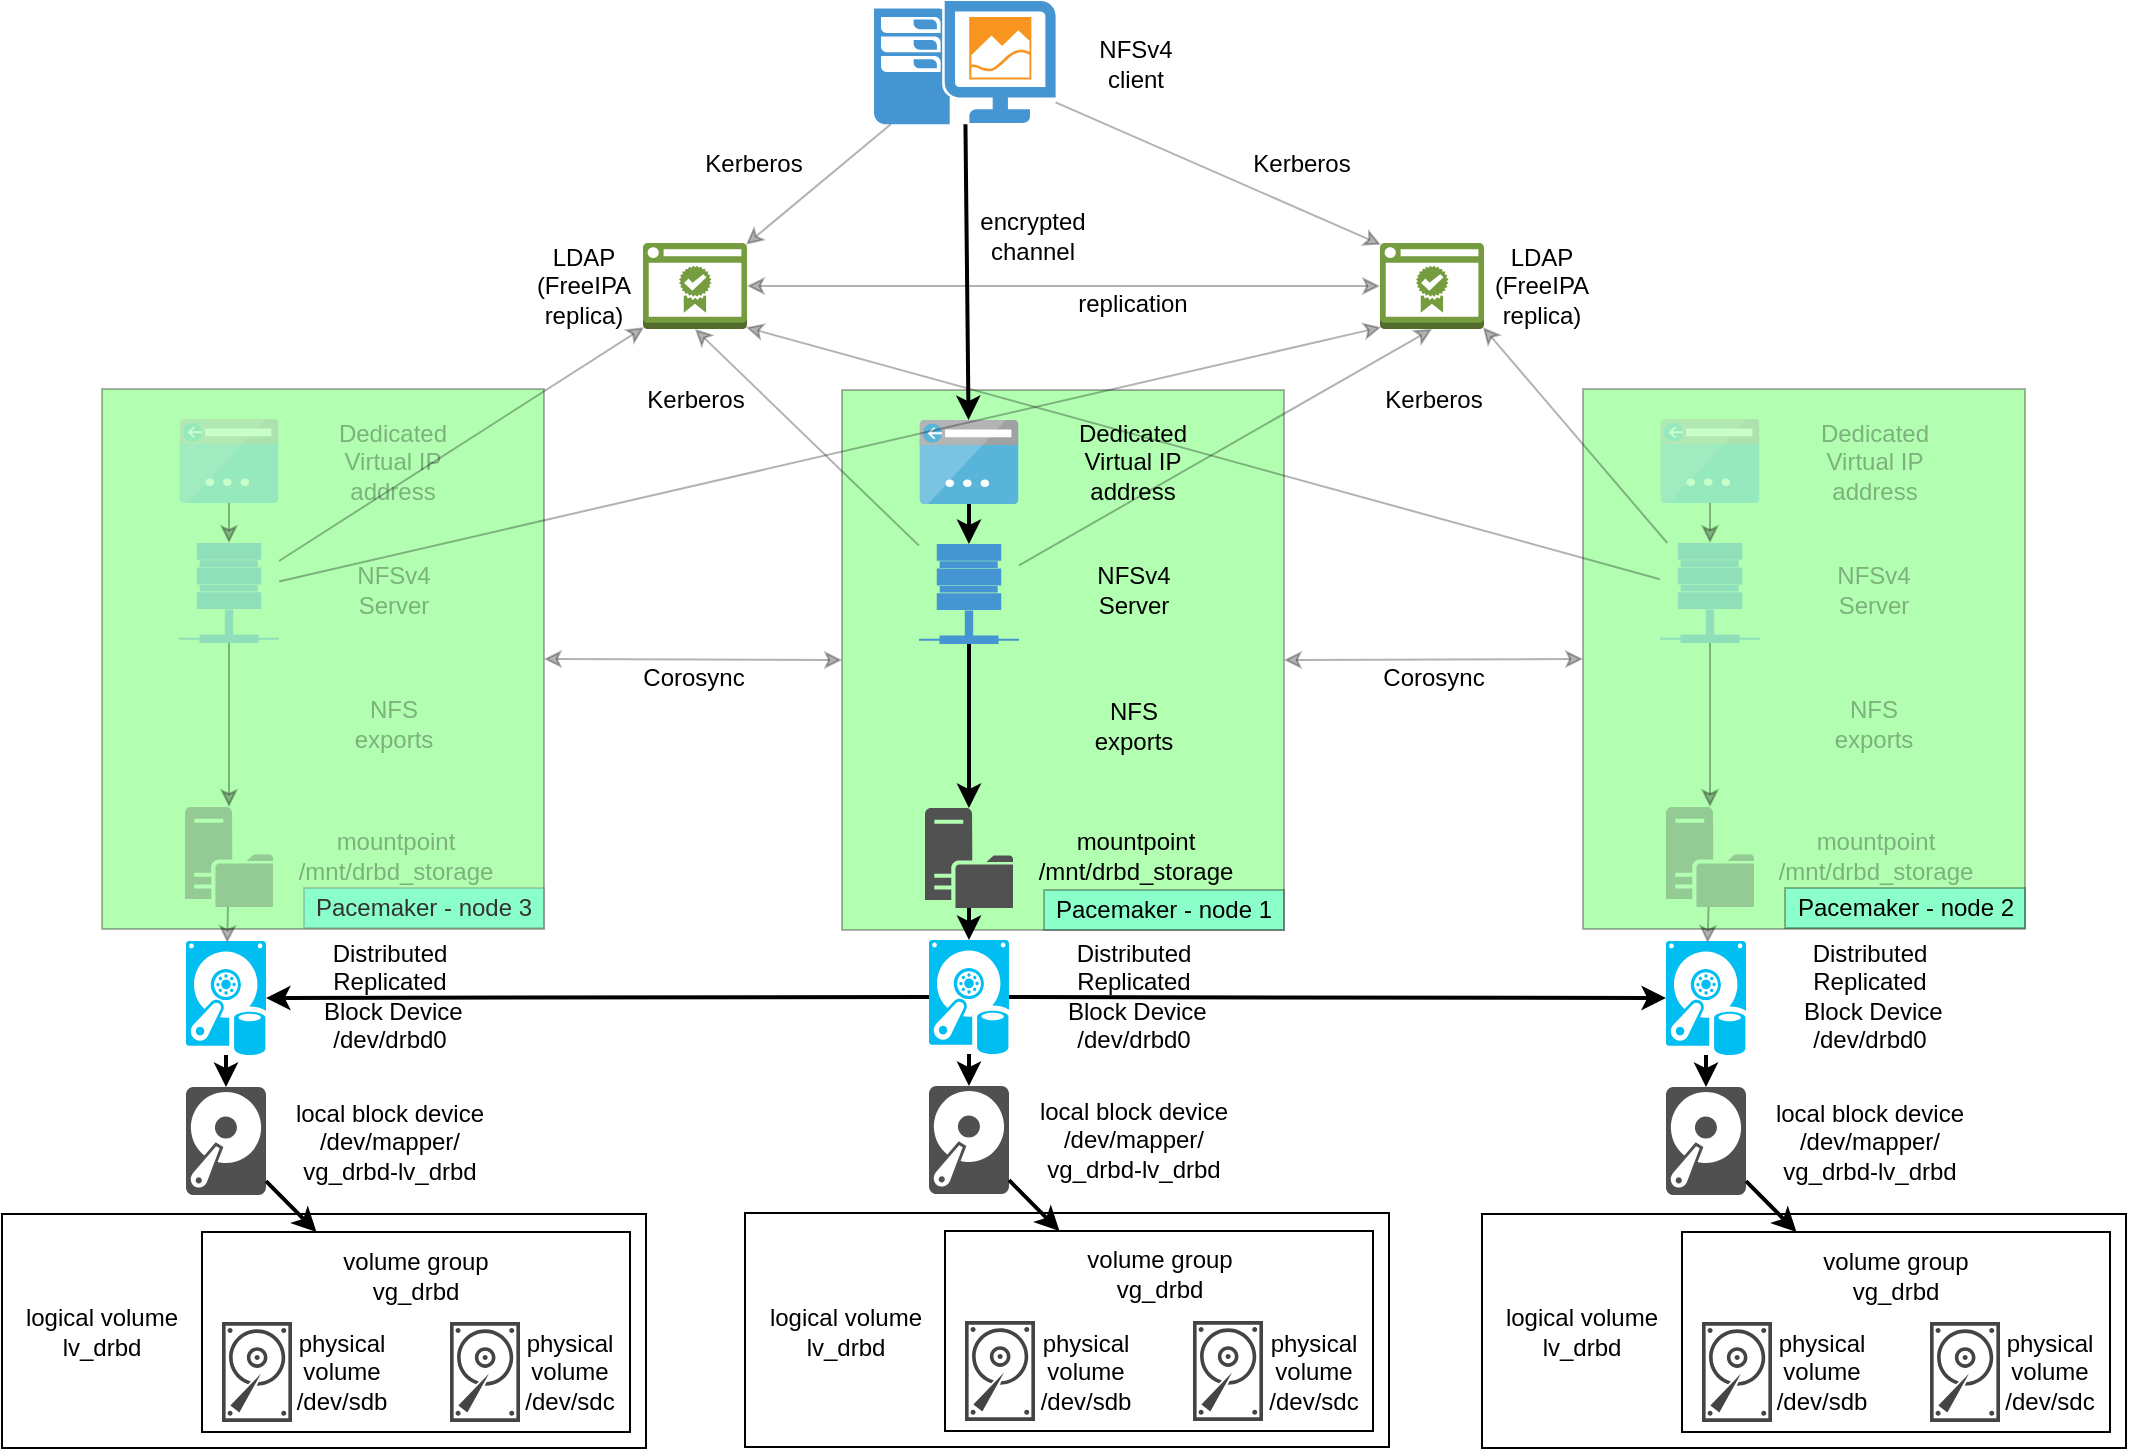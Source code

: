 <mxfile version="12.2.2" type="device" pages="1"><diagram id="R_RVR5X4IyT5QVw6Bjo3" name="Page-1"><mxGraphModel dx="109" dy="960" grid="1" gridSize="10" guides="1" tooltips="1" connect="1" arrows="1" fold="1" page="1" pageScale="1" pageWidth="1169" pageHeight="827" math="0" shadow="0"><root><mxCell id="0"/><mxCell id="1" parent="0"/><mxCell id="hChE54lk05MWyVqiAA_f-198" value="" style="rounded=0;whiteSpace=wrap;html=1;shadow=0;labelBackgroundColor=none;fillColor=#00FF00;opacity=30;textOpacity=30;" parent="1" vertex="1"><mxGeometry x="2010.5" y="269.5" width="221" height="270" as="geometry"/></mxCell><mxCell id="hChE54lk05MWyVqiAA_f-197" value="" style="rounded=0;whiteSpace=wrap;html=1;shadow=0;labelBackgroundColor=none;fillColor=#00FF00;opacity=30;" parent="1" vertex="1"><mxGeometry x="1640" y="270" width="221" height="270" as="geometry"/></mxCell><mxCell id="hChE54lk05MWyVqiAA_f-139" value="" style="rounded=0;whiteSpace=wrap;html=1;" parent="1" vertex="1"><mxGeometry x="1591.5" y="681.5" width="322" height="117" as="geometry"/></mxCell><mxCell id="hChE54lk05MWyVqiAA_f-140" value="" style="rounded=0;whiteSpace=wrap;html=1;" parent="1" vertex="1"><mxGeometry x="1691.5" y="690.5" width="214" height="100" as="geometry"/></mxCell><mxCell id="hChE54lk05MWyVqiAA_f-141" value="" style="pointerEvents=1;shadow=0;dashed=0;html=1;strokeColor=none;fillColor=#434445;aspect=fixed;labelPosition=center;verticalLabelPosition=bottom;verticalAlign=top;align=center;outlineConnect=0;shape=mxgraph.vvd.disk;" parent="1" vertex="1"><mxGeometry x="1815.5" y="735.5" width="35" height="50" as="geometry"/></mxCell><mxCell id="hChE54lk05MWyVqiAA_f-142" value="" style="pointerEvents=1;shadow=0;dashed=0;html=1;strokeColor=none;fillColor=#434445;aspect=fixed;labelPosition=center;verticalLabelPosition=bottom;verticalAlign=top;align=center;outlineConnect=0;shape=mxgraph.vvd.disk;" parent="1" vertex="1"><mxGeometry x="1701.5" y="735.5" width="35" height="50" as="geometry"/></mxCell><mxCell id="hChE54lk05MWyVqiAA_f-143" value="physical&lt;br&gt;volume&lt;br&gt;/dev/sdb" style="text;html=1;strokeColor=none;fillColor=none;align=center;verticalAlign=middle;whiteSpace=wrap;rounded=0;" parent="1" vertex="1"><mxGeometry x="1736.5" y="739" width="50" height="43" as="geometry"/></mxCell><mxCell id="hChE54lk05MWyVqiAA_f-144" value="volume group&lt;br&gt;vg_drbd" style="text;html=1;strokeColor=none;fillColor=none;align=center;verticalAlign=middle;whiteSpace=wrap;rounded=0;" parent="1" vertex="1"><mxGeometry x="1743.5" y="697" width="110" height="30" as="geometry"/></mxCell><mxCell id="hChE54lk05MWyVqiAA_f-145" value="physical&lt;br&gt;volume&lt;br&gt;/dev/sdc" style="text;html=1;strokeColor=none;fillColor=none;align=center;verticalAlign=middle;whiteSpace=wrap;rounded=0;" parent="1" vertex="1"><mxGeometry x="1850.5" y="739" width="50" height="43" as="geometry"/></mxCell><mxCell id="hChE54lk05MWyVqiAA_f-146" value="logical volume&lt;br&gt;lv_drbd" style="text;html=1;strokeColor=none;fillColor=none;align=center;verticalAlign=middle;whiteSpace=wrap;rounded=0;" parent="1" vertex="1"><mxGeometry x="1601.5" y="725.5" width="80" height="30" as="geometry"/></mxCell><mxCell id="hChE54lk05MWyVqiAA_f-147" value="" style="pointerEvents=1;shadow=0;dashed=0;html=1;strokeColor=none;fillColor=#505050;labelPosition=center;verticalLabelPosition=bottom;verticalAlign=top;outlineConnect=0;align=center;shape=mxgraph.office.devices.hard_disk;labelBackgroundColor=#00FF00;" parent="1" vertex="1"><mxGeometry x="1683.5" y="618" width="40" height="54" as="geometry"/></mxCell><mxCell id="hChE54lk05MWyVqiAA_f-148" value="local block device&lt;br&gt;/dev/mapper/&lt;br&gt;vg_drbd-lv_drbd" style="text;html=1;strokeColor=none;fillColor=none;align=center;verticalAlign=middle;whiteSpace=wrap;rounded=0;shadow=0;labelBackgroundColor=none;" parent="1" vertex="1"><mxGeometry x="1735.5" y="622.5" width="100" height="45" as="geometry"/></mxCell><mxCell id="hChE54lk05MWyVqiAA_f-149" value="" style="verticalLabelPosition=bottom;html=1;verticalAlign=top;align=center;strokeColor=none;fillColor=#00BEF2;shape=mxgraph.azure.vhd_data_disk;pointerEvents=1;shadow=0;labelBackgroundColor=none;" parent="1" vertex="1"><mxGeometry x="1683.5" y="545" width="40" height="57" as="geometry"/></mxCell><mxCell id="hChE54lk05MWyVqiAA_f-150" value="&lt;span class=&quot;st&quot;&gt;Distributed Replicated&lt;br&gt;&amp;nbsp;Block Device&lt;/span&gt;&lt;br&gt;/dev/drbd0" style="text;html=1;strokeColor=none;fillColor=none;align=center;verticalAlign=middle;whiteSpace=wrap;rounded=0;shadow=0;labelBackgroundColor=none;" parent="1" vertex="1"><mxGeometry x="1731.5" y="542" width="108" height="62" as="geometry"/></mxCell><mxCell id="hChE54lk05MWyVqiAA_f-151" value="" style="endArrow=classic;html=1;endFill=1;strokeWidth=2;" parent="1" source="hChE54lk05MWyVqiAA_f-149" target="hChE54lk05MWyVqiAA_f-147" edge="1"><mxGeometry width="50" height="50" relative="1" as="geometry"><mxPoint x="1581.5" y="589.5" as="sourcePoint"/><mxPoint x="1631.5" y="589.5" as="targetPoint"/></mxGeometry></mxCell><mxCell id="hChE54lk05MWyVqiAA_f-152" value="" style="endArrow=classic;html=1;endFill=1;strokeWidth=2;" parent="1" source="hChE54lk05MWyVqiAA_f-147" target="hChE54lk05MWyVqiAA_f-140" edge="1"><mxGeometry width="50" height="50" relative="1" as="geometry"><mxPoint x="1631.5" y="614.5" as="sourcePoint"/><mxPoint x="1631.5" y="630.5" as="targetPoint"/></mxGeometry></mxCell><mxCell id="hChE54lk05MWyVqiAA_f-153" value="" style="rounded=0;whiteSpace=wrap;html=1;" parent="1" vertex="1"><mxGeometry x="1960" y="682" width="322" height="117" as="geometry"/></mxCell><mxCell id="hChE54lk05MWyVqiAA_f-154" value="" style="rounded=0;whiteSpace=wrap;html=1;" parent="1" vertex="1"><mxGeometry x="2060" y="691" width="214" height="100" as="geometry"/></mxCell><mxCell id="hChE54lk05MWyVqiAA_f-155" value="" style="pointerEvents=1;shadow=0;dashed=0;html=1;strokeColor=none;fillColor=#434445;aspect=fixed;labelPosition=center;verticalLabelPosition=bottom;verticalAlign=top;align=center;outlineConnect=0;shape=mxgraph.vvd.disk;" parent="1" vertex="1"><mxGeometry x="2184" y="736" width="35" height="50" as="geometry"/></mxCell><mxCell id="hChE54lk05MWyVqiAA_f-156" value="" style="pointerEvents=1;shadow=0;dashed=0;html=1;strokeColor=none;fillColor=#434445;aspect=fixed;labelPosition=center;verticalLabelPosition=bottom;verticalAlign=top;align=center;outlineConnect=0;shape=mxgraph.vvd.disk;" parent="1" vertex="1"><mxGeometry x="2070" y="736" width="35" height="50" as="geometry"/></mxCell><mxCell id="hChE54lk05MWyVqiAA_f-157" value="physical&lt;br&gt;volume&lt;br&gt;/dev/sdb" style="text;html=1;strokeColor=none;fillColor=none;align=center;verticalAlign=middle;whiteSpace=wrap;rounded=0;" parent="1" vertex="1"><mxGeometry x="2105" y="739.5" width="50" height="43" as="geometry"/></mxCell><mxCell id="hChE54lk05MWyVqiAA_f-158" value="volume group&lt;br&gt;vg_drbd" style="text;html=1;strokeColor=none;fillColor=none;align=center;verticalAlign=middle;whiteSpace=wrap;rounded=0;" parent="1" vertex="1"><mxGeometry x="2112" y="697.5" width="110" height="30" as="geometry"/></mxCell><mxCell id="hChE54lk05MWyVqiAA_f-159" value="physical&lt;br&gt;volume&lt;br&gt;/dev/sdc" style="text;html=1;strokeColor=none;fillColor=none;align=center;verticalAlign=middle;whiteSpace=wrap;rounded=0;" parent="1" vertex="1"><mxGeometry x="2219" y="739.5" width="50" height="43" as="geometry"/></mxCell><mxCell id="hChE54lk05MWyVqiAA_f-160" value="logical volume&lt;br&gt;lv_drbd" style="text;html=1;strokeColor=none;fillColor=none;align=center;verticalAlign=middle;whiteSpace=wrap;rounded=0;" parent="1" vertex="1"><mxGeometry x="1970" y="726" width="80" height="30" as="geometry"/></mxCell><mxCell id="hChE54lk05MWyVqiAA_f-161" value="" style="pointerEvents=1;shadow=0;dashed=0;html=1;strokeColor=none;fillColor=#505050;labelPosition=center;verticalLabelPosition=bottom;verticalAlign=top;outlineConnect=0;align=center;shape=mxgraph.office.devices.hard_disk;labelBackgroundColor=#00FF00;" parent="1" vertex="1"><mxGeometry x="2052" y="618.5" width="40" height="54" as="geometry"/></mxCell><mxCell id="hChE54lk05MWyVqiAA_f-162" value="local block device&lt;br&gt;/dev/mapper/&lt;br&gt;vg_drbd-lv_drbd" style="text;html=1;strokeColor=none;fillColor=none;align=center;verticalAlign=middle;whiteSpace=wrap;rounded=0;shadow=0;labelBackgroundColor=none;" parent="1" vertex="1"><mxGeometry x="2104" y="623" width="100" height="45" as="geometry"/></mxCell><mxCell id="hChE54lk05MWyVqiAA_f-163" value="" style="verticalLabelPosition=bottom;html=1;verticalAlign=top;align=center;strokeColor=none;fillColor=#00BEF2;shape=mxgraph.azure.vhd_data_disk;pointerEvents=1;shadow=0;labelBackgroundColor=none;" parent="1" vertex="1"><mxGeometry x="2052" y="545.5" width="40" height="57" as="geometry"/></mxCell><mxCell id="hChE54lk05MWyVqiAA_f-164" value="&lt;span class=&quot;st&quot;&gt;Distributed Replicated&lt;br&gt;&amp;nbsp;Block Device&lt;/span&gt;&lt;br&gt;/dev/drbd0" style="text;html=1;strokeColor=none;fillColor=none;align=center;verticalAlign=middle;whiteSpace=wrap;rounded=0;shadow=0;labelBackgroundColor=none;" parent="1" vertex="1"><mxGeometry x="2100" y="542" width="108" height="62" as="geometry"/></mxCell><mxCell id="hChE54lk05MWyVqiAA_f-165" value="" style="endArrow=classic;html=1;endFill=1;strokeWidth=2;" parent="1" source="hChE54lk05MWyVqiAA_f-163" target="hChE54lk05MWyVqiAA_f-161" edge="1"><mxGeometry width="50" height="50" relative="1" as="geometry"><mxPoint x="1950" y="590.0" as="sourcePoint"/><mxPoint x="2000" y="590" as="targetPoint"/></mxGeometry></mxCell><mxCell id="hChE54lk05MWyVqiAA_f-166" value="" style="endArrow=classic;html=1;endFill=1;strokeWidth=2;" parent="1" source="hChE54lk05MWyVqiAA_f-161" target="hChE54lk05MWyVqiAA_f-154" edge="1"><mxGeometry width="50" height="50" relative="1" as="geometry"><mxPoint x="2000" y="615" as="sourcePoint"/><mxPoint x="2000" y="631" as="targetPoint"/></mxGeometry></mxCell><mxCell id="hChE54lk05MWyVqiAA_f-167" value="" style="rounded=0;whiteSpace=wrap;html=1;" parent="1" vertex="1"><mxGeometry x="1220" y="682" width="322" height="117" as="geometry"/></mxCell><mxCell id="hChE54lk05MWyVqiAA_f-168" value="" style="rounded=0;whiteSpace=wrap;html=1;" parent="1" vertex="1"><mxGeometry x="1320" y="691" width="214" height="100" as="geometry"/></mxCell><mxCell id="hChE54lk05MWyVqiAA_f-169" value="" style="pointerEvents=1;shadow=0;dashed=0;html=1;strokeColor=none;fillColor=#434445;aspect=fixed;labelPosition=center;verticalLabelPosition=bottom;verticalAlign=top;align=center;outlineConnect=0;shape=mxgraph.vvd.disk;" parent="1" vertex="1"><mxGeometry x="1444" y="736" width="35" height="50" as="geometry"/></mxCell><mxCell id="hChE54lk05MWyVqiAA_f-170" value="" style="pointerEvents=1;shadow=0;dashed=0;html=1;strokeColor=none;fillColor=#434445;aspect=fixed;labelPosition=center;verticalLabelPosition=bottom;verticalAlign=top;align=center;outlineConnect=0;shape=mxgraph.vvd.disk;" parent="1" vertex="1"><mxGeometry x="1330" y="736" width="35" height="50" as="geometry"/></mxCell><mxCell id="hChE54lk05MWyVqiAA_f-171" value="physical&lt;br&gt;volume&lt;br&gt;/dev/sdb" style="text;html=1;strokeColor=none;fillColor=none;align=center;verticalAlign=middle;whiteSpace=wrap;rounded=0;" parent="1" vertex="1"><mxGeometry x="1365" y="739.5" width="50" height="43" as="geometry"/></mxCell><mxCell id="hChE54lk05MWyVqiAA_f-172" value="volume group&lt;br&gt;vg_drbd" style="text;html=1;strokeColor=none;fillColor=none;align=center;verticalAlign=middle;whiteSpace=wrap;rounded=0;" parent="1" vertex="1"><mxGeometry x="1372" y="697.5" width="110" height="30" as="geometry"/></mxCell><mxCell id="hChE54lk05MWyVqiAA_f-173" value="physical&lt;br&gt;volume&lt;br&gt;/dev/sdc" style="text;html=1;strokeColor=none;fillColor=none;align=center;verticalAlign=middle;whiteSpace=wrap;rounded=0;" parent="1" vertex="1"><mxGeometry x="1479" y="739.5" width="50" height="43" as="geometry"/></mxCell><mxCell id="hChE54lk05MWyVqiAA_f-174" value="logical volume&lt;br&gt;lv_drbd" style="text;html=1;strokeColor=none;fillColor=none;align=center;verticalAlign=middle;whiteSpace=wrap;rounded=0;" parent="1" vertex="1"><mxGeometry x="1230" y="726" width="80" height="30" as="geometry"/></mxCell><mxCell id="hChE54lk05MWyVqiAA_f-175" value="" style="pointerEvents=1;shadow=0;dashed=0;html=1;strokeColor=none;fillColor=#505050;labelPosition=center;verticalLabelPosition=bottom;verticalAlign=top;outlineConnect=0;align=center;shape=mxgraph.office.devices.hard_disk;labelBackgroundColor=#00FF00;" parent="1" vertex="1"><mxGeometry x="1312" y="618.5" width="40" height="54" as="geometry"/></mxCell><mxCell id="hChE54lk05MWyVqiAA_f-176" value="local block device&lt;br&gt;/dev/mapper/&lt;br&gt;vg_drbd-lv_drbd" style="text;html=1;strokeColor=none;fillColor=none;align=center;verticalAlign=middle;whiteSpace=wrap;rounded=0;shadow=0;labelBackgroundColor=none;" parent="1" vertex="1"><mxGeometry x="1364" y="623" width="100" height="45" as="geometry"/></mxCell><mxCell id="hChE54lk05MWyVqiAA_f-177" value="" style="verticalLabelPosition=bottom;html=1;verticalAlign=top;align=center;strokeColor=none;fillColor=#00BEF2;shape=mxgraph.azure.vhd_data_disk;pointerEvents=1;shadow=0;labelBackgroundColor=none;" parent="1" vertex="1"><mxGeometry x="1312" y="545.5" width="40" height="57" as="geometry"/></mxCell><mxCell id="hChE54lk05MWyVqiAA_f-178" value="&lt;span class=&quot;st&quot;&gt;Distributed Replicated&lt;br&gt;&amp;nbsp;Block Device&lt;/span&gt;&lt;br&gt;/dev/drbd0" style="text;html=1;strokeColor=none;fillColor=none;align=center;verticalAlign=middle;whiteSpace=wrap;rounded=0;shadow=0;labelBackgroundColor=none;" parent="1" vertex="1"><mxGeometry x="1360" y="542" width="108" height="62" as="geometry"/></mxCell><mxCell id="hChE54lk05MWyVqiAA_f-179" value="" style="endArrow=classic;html=1;endFill=1;strokeWidth=2;" parent="1" source="hChE54lk05MWyVqiAA_f-177" target="hChE54lk05MWyVqiAA_f-175" edge="1"><mxGeometry width="50" height="50" relative="1" as="geometry"><mxPoint x="1210" y="590.0" as="sourcePoint"/><mxPoint x="1260" y="590" as="targetPoint"/></mxGeometry></mxCell><mxCell id="hChE54lk05MWyVqiAA_f-180" value="" style="endArrow=classic;html=1;endFill=1;strokeWidth=2;" parent="1" source="hChE54lk05MWyVqiAA_f-175" target="hChE54lk05MWyVqiAA_f-168" edge="1"><mxGeometry width="50" height="50" relative="1" as="geometry"><mxPoint x="1260" y="615" as="sourcePoint"/><mxPoint x="1260" y="631" as="targetPoint"/></mxGeometry></mxCell><mxCell id="hChE54lk05MWyVqiAA_f-181" value="" style="endArrow=classic;html=1;endFill=1;strokeWidth=2;" parent="1" source="hChE54lk05MWyVqiAA_f-149" target="hChE54lk05MWyVqiAA_f-177" edge="1"><mxGeometry width="50" height="50" relative="1" as="geometry"><mxPoint x="1650" y="570" as="sourcePoint"/><mxPoint x="1570" y="607" as="targetPoint"/></mxGeometry></mxCell><mxCell id="hChE54lk05MWyVqiAA_f-182" value="" style="endArrow=classic;html=1;endFill=1;strokeWidth=2;" parent="1" source="hChE54lk05MWyVqiAA_f-149" target="hChE54lk05MWyVqiAA_f-163" edge="1"><mxGeometry width="50" height="50" relative="1" as="geometry"><mxPoint x="1902.5" y="446.527" as="sourcePoint"/><mxPoint x="1571.0" y="446.973" as="targetPoint"/></mxGeometry></mxCell><mxCell id="hChE54lk05MWyVqiAA_f-183" value="" style="pointerEvents=1;shadow=0;dashed=0;html=1;strokeColor=none;labelPosition=center;verticalLabelPosition=bottom;verticalAlign=top;align=center;fillColor=#515151;shape=mxgraph.mscae.system_center.distribution_point;labelBackgroundColor=none;" parent="1" vertex="1"><mxGeometry x="1681.5" y="479" width="44" height="50" as="geometry"/></mxCell><mxCell id="hChE54lk05MWyVqiAA_f-184" value="mountpoint&lt;br&gt;/mnt/drbd_storage" style="text;html=1;strokeColor=none;fillColor=none;align=center;verticalAlign=middle;whiteSpace=wrap;rounded=0;shadow=0;labelBackgroundColor=none;" parent="1" vertex="1"><mxGeometry x="1737.5" y="489.5" width="98" height="27" as="geometry"/></mxCell><mxCell id="hChE54lk05MWyVqiAA_f-185" value="" style="endArrow=classic;html=1;endFill=1;strokeWidth=2;" parent="1" source="hChE54lk05MWyVqiAA_f-183" target="hChE54lk05MWyVqiAA_f-149" edge="1"><mxGeometry width="50" height="50" relative="1" as="geometry"><mxPoint x="1630" y="510.5" as="sourcePoint"/><mxPoint x="1630" y="526.5" as="targetPoint"/></mxGeometry></mxCell><mxCell id="hChE54lk05MWyVqiAA_f-187" value="NFSv4 Server" style="text;html=1;strokeColor=none;fillColor=none;align=center;verticalAlign=middle;whiteSpace=wrap;rounded=0;shadow=0;labelBackgroundColor=none;" parent="1" vertex="1"><mxGeometry x="1760.5" y="355" width="50" height="30" as="geometry"/></mxCell><mxCell id="hChE54lk05MWyVqiAA_f-188" value="NFS exports" style="text;html=1;strokeColor=none;fillColor=none;align=center;verticalAlign=middle;whiteSpace=wrap;rounded=0;shadow=0;labelBackgroundColor=none;opacity=30;" parent="1" vertex="1"><mxGeometry x="1755.5" y="427.5" width="60" height="20" as="geometry"/></mxCell><mxCell id="hChE54lk05MWyVqiAA_f-190" value="" style="shadow=0;dashed=0;html=1;strokeColor=none;fillColor=#4495D1;labelPosition=center;verticalLabelPosition=bottom;verticalAlign=top;align=center;outlineConnect=0;shape=mxgraph.veeam.2d.remote_storage;labelBackgroundColor=none;" parent="1" vertex="1"><mxGeometry x="1678.5" y="347" width="50" height="50" as="geometry"/></mxCell><mxCell id="hChE54lk05MWyVqiAA_f-191" value="" style="endArrow=classic;html=1;endFill=1;strokeWidth=2;" parent="1" source="hChE54lk05MWyVqiAA_f-190" target="hChE54lk05MWyVqiAA_f-183" edge="1"><mxGeometry width="50" height="50" relative="1" as="geometry"><mxPoint x="1735.5" y="443" as="sourcePoint"/><mxPoint x="1735.5" y="459" as="targetPoint"/></mxGeometry></mxCell><mxCell id="hChE54lk05MWyVqiAA_f-194" value="" style="aspect=fixed;html=1;points=[];align=center;image;fontSize=12;image=img/lib/mscae/App_Service_IPAddress.svg;shadow=0;labelBackgroundColor=none;fillColor=#00FF00;" parent="1" vertex="1"><mxGeometry x="1678.5" y="285" width="50" height="42" as="geometry"/></mxCell><mxCell id="hChE54lk05MWyVqiAA_f-195" value="" style="endArrow=classic;html=1;endFill=1;strokeWidth=2;" parent="1" source="hChE54lk05MWyVqiAA_f-194" target="hChE54lk05MWyVqiAA_f-190" edge="1"><mxGeometry width="50" height="50" relative="1" as="geometry"><mxPoint x="1713.5" y="407.0" as="sourcePoint"/><mxPoint x="1713.5" y="489" as="targetPoint"/></mxGeometry></mxCell><mxCell id="hChE54lk05MWyVqiAA_f-196" value="Dedicated Virtual IP address" style="text;html=1;strokeColor=none;fillColor=none;align=center;verticalAlign=middle;whiteSpace=wrap;rounded=0;shadow=0;labelBackgroundColor=none;" parent="1" vertex="1"><mxGeometry x="1751" y="286" width="69" height="40" as="geometry"/></mxCell><mxCell id="hChE54lk05MWyVqiAA_f-199" value="" style="pointerEvents=1;shadow=0;dashed=0;html=1;strokeColor=none;labelPosition=center;verticalLabelPosition=bottom;verticalAlign=top;align=center;fillColor=#515151;shape=mxgraph.mscae.system_center.distribution_point;labelBackgroundColor=none;opacity=30;textOpacity=30;" parent="1" vertex="1"><mxGeometry x="2052" y="478.5" width="44" height="50" as="geometry"/></mxCell><mxCell id="hChE54lk05MWyVqiAA_f-200" value="mountpoint&lt;br&gt;/mnt/drbd_storage" style="text;html=1;strokeColor=none;fillColor=none;align=center;verticalAlign=middle;whiteSpace=wrap;rounded=0;shadow=0;labelBackgroundColor=none;opacity=30;textOpacity=30;" parent="1" vertex="1"><mxGeometry x="2108" y="489" width="98" height="27" as="geometry"/></mxCell><mxCell id="hChE54lk05MWyVqiAA_f-201" value="NFSv4 Server" style="text;html=1;strokeColor=none;fillColor=none;align=center;verticalAlign=middle;whiteSpace=wrap;rounded=0;shadow=0;labelBackgroundColor=none;opacity=30;textOpacity=30;" parent="1" vertex="1"><mxGeometry x="2131" y="354.5" width="50" height="30" as="geometry"/></mxCell><mxCell id="hChE54lk05MWyVqiAA_f-202" value="NFS exports" style="text;html=1;strokeColor=none;fillColor=none;align=center;verticalAlign=middle;whiteSpace=wrap;rounded=0;shadow=0;labelBackgroundColor=none;opacity=30;textOpacity=30;" parent="1" vertex="1"><mxGeometry x="2126" y="427" width="60" height="20" as="geometry"/></mxCell><mxCell id="hChE54lk05MWyVqiAA_f-203" value="" style="shadow=0;dashed=0;html=1;strokeColor=none;fillColor=#4495D1;labelPosition=center;verticalLabelPosition=bottom;verticalAlign=top;align=center;outlineConnect=0;shape=mxgraph.veeam.2d.remote_storage;labelBackgroundColor=none;opacity=30;textOpacity=30;" parent="1" vertex="1"><mxGeometry x="2049" y="346.5" width="50" height="50" as="geometry"/></mxCell><mxCell id="hChE54lk05MWyVqiAA_f-204" value="" style="endArrow=classic;html=1;endFill=1;opacity=30;textOpacity=30;" parent="1" source="hChE54lk05MWyVqiAA_f-203" target="hChE54lk05MWyVqiAA_f-199" edge="1"><mxGeometry width="50" height="50" relative="1" as="geometry"><mxPoint x="2106" y="442.5" as="sourcePoint"/><mxPoint x="2106" y="458.5" as="targetPoint"/></mxGeometry></mxCell><mxCell id="hChE54lk05MWyVqiAA_f-205" value="" style="aspect=fixed;html=1;points=[];align=center;image;fontSize=12;image=img/lib/mscae/App_Service_IPAddress.svg;shadow=0;labelBackgroundColor=none;fillColor=#00FF00;opacity=30;textOpacity=30;" parent="1" vertex="1"><mxGeometry x="2049" y="284.5" width="50" height="42" as="geometry"/></mxCell><mxCell id="hChE54lk05MWyVqiAA_f-206" value="" style="endArrow=classic;html=1;endFill=1;opacity=30;textOpacity=30;" parent="1" source="hChE54lk05MWyVqiAA_f-205" target="hChE54lk05MWyVqiAA_f-203" edge="1"><mxGeometry width="50" height="50" relative="1" as="geometry"><mxPoint x="2084" y="406.5" as="sourcePoint"/><mxPoint x="2084" y="488.5" as="targetPoint"/></mxGeometry></mxCell><mxCell id="hChE54lk05MWyVqiAA_f-207" value="Dedicated Virtual IP address" style="text;html=1;strokeColor=none;fillColor=none;align=center;verticalAlign=middle;whiteSpace=wrap;rounded=0;shadow=0;labelBackgroundColor=none;opacity=30;textOpacity=30;" parent="1" vertex="1"><mxGeometry x="2121.5" y="285.5" width="69" height="40" as="geometry"/></mxCell><mxCell id="hChE54lk05MWyVqiAA_f-208" value="" style="rounded=0;whiteSpace=wrap;html=1;shadow=0;labelBackgroundColor=none;fillColor=#00FF00;opacity=30;textOpacity=30;" parent="1" vertex="1"><mxGeometry x="1270" y="269.5" width="221" height="270" as="geometry"/></mxCell><mxCell id="hChE54lk05MWyVqiAA_f-209" value="" style="pointerEvents=1;shadow=0;dashed=0;html=1;strokeColor=none;labelPosition=center;verticalLabelPosition=bottom;verticalAlign=top;align=center;fillColor=#515151;shape=mxgraph.mscae.system_center.distribution_point;labelBackgroundColor=none;textOpacity=30;opacity=30;" parent="1" vertex="1"><mxGeometry x="1311.5" y="478.5" width="44" height="50" as="geometry"/></mxCell><mxCell id="hChE54lk05MWyVqiAA_f-210" value="mountpoint&lt;br&gt;/mnt/drbd_storage" style="text;html=1;strokeColor=none;fillColor=none;align=center;verticalAlign=middle;whiteSpace=wrap;rounded=0;shadow=0;labelBackgroundColor=none;textOpacity=30;opacity=30;" parent="1" vertex="1"><mxGeometry x="1367.5" y="489" width="98" height="27" as="geometry"/></mxCell><mxCell id="hChE54lk05MWyVqiAA_f-211" value="NFSv4 Server" style="text;html=1;strokeColor=none;fillColor=none;align=center;verticalAlign=middle;whiteSpace=wrap;rounded=0;shadow=0;labelBackgroundColor=none;textOpacity=30;opacity=30;" parent="1" vertex="1"><mxGeometry x="1390.5" y="354.5" width="50" height="30" as="geometry"/></mxCell><mxCell id="hChE54lk05MWyVqiAA_f-212" value="NFS exports" style="text;html=1;strokeColor=none;fillColor=none;align=center;verticalAlign=middle;whiteSpace=wrap;rounded=0;shadow=0;labelBackgroundColor=none;opacity=30;textOpacity=30;" parent="1" vertex="1"><mxGeometry x="1385.5" y="427" width="60" height="20" as="geometry"/></mxCell><mxCell id="hChE54lk05MWyVqiAA_f-213" value="" style="shadow=0;dashed=0;html=1;strokeColor=none;fillColor=#4495D1;labelPosition=center;verticalLabelPosition=bottom;verticalAlign=top;align=center;outlineConnect=0;shape=mxgraph.veeam.2d.remote_storage;labelBackgroundColor=none;textOpacity=30;opacity=30;" parent="1" vertex="1"><mxGeometry x="1308.5" y="346.5" width="50" height="50" as="geometry"/></mxCell><mxCell id="hChE54lk05MWyVqiAA_f-214" value="" style="endArrow=classic;html=1;endFill=1;opacity=30;textOpacity=30;" parent="1" source="hChE54lk05MWyVqiAA_f-213" target="hChE54lk05MWyVqiAA_f-209" edge="1"><mxGeometry width="50" height="50" relative="1" as="geometry"><mxPoint x="1365.5" y="442.5" as="sourcePoint"/><mxPoint x="1365.5" y="458.5" as="targetPoint"/></mxGeometry></mxCell><mxCell id="hChE54lk05MWyVqiAA_f-215" value="" style="aspect=fixed;html=1;points=[];align=center;image;fontSize=12;image=img/lib/mscae/App_Service_IPAddress.svg;shadow=0;labelBackgroundColor=none;fillColor=#00FF00;textOpacity=30;opacity=30;" parent="1" vertex="1"><mxGeometry x="1308.5" y="284.5" width="50" height="42" as="geometry"/></mxCell><mxCell id="hChE54lk05MWyVqiAA_f-216" value="" style="endArrow=classic;html=1;endFill=1;opacity=30;textOpacity=30;" parent="1" source="hChE54lk05MWyVqiAA_f-215" target="hChE54lk05MWyVqiAA_f-213" edge="1"><mxGeometry width="50" height="50" relative="1" as="geometry"><mxPoint x="1343.5" y="406.5" as="sourcePoint"/><mxPoint x="1343.5" y="488.5" as="targetPoint"/></mxGeometry></mxCell><mxCell id="hChE54lk05MWyVqiAA_f-217" value="Dedicated Virtual IP address" style="text;html=1;strokeColor=none;fillColor=none;align=center;verticalAlign=middle;whiteSpace=wrap;rounded=0;shadow=0;labelBackgroundColor=none;textOpacity=30;opacity=30;" parent="1" vertex="1"><mxGeometry x="1381" y="285.5" width="69" height="40" as="geometry"/></mxCell><mxCell id="hChE54lk05MWyVqiAA_f-218" value="" style="endArrow=classic;html=1;endFill=1;opacity=30;textOpacity=30;" parent="1" source="hChE54lk05MWyVqiAA_f-209" edge="1"><mxGeometry width="50" height="50" relative="1" as="geometry"><mxPoint x="1550" y="523.5" as="sourcePoint"/><mxPoint x="1332.598" y="546.5" as="targetPoint"/></mxGeometry></mxCell><mxCell id="hChE54lk05MWyVqiAA_f-219" value="" style="endArrow=classic;html=1;endFill=1;opacity=30;textOpacity=30;" parent="1" source="hChE54lk05MWyVqiAA_f-199" edge="1"><mxGeometry width="50" height="50" relative="1" as="geometry"><mxPoint x="1940" y="525" as="sourcePoint"/><mxPoint x="2072.797" y="546.5" as="targetPoint"/></mxGeometry></mxCell><mxCell id="hChE54lk05MWyVqiAA_f-220" value="" style="outlineConnect=0;dashed=0;verticalLabelPosition=bottom;verticalAlign=top;align=center;html=1;shape=mxgraph.aws3.certificate_manager_2;fillColor=#759C3E;gradientColor=none;shadow=0;labelBackgroundColor=none;" parent="1" vertex="1"><mxGeometry x="1540.5" y="196.5" width="52" height="43" as="geometry"/></mxCell><mxCell id="hChE54lk05MWyVqiAA_f-222" value="Kerberos" style="text;html=1;strokeColor=none;fillColor=none;align=center;verticalAlign=middle;whiteSpace=wrap;rounded=0;shadow=0;labelBackgroundColor=none;opacity=30;" parent="1" vertex="1"><mxGeometry x="1905.5" y="264.5" width="60" height="20" as="geometry"/></mxCell><mxCell id="hChE54lk05MWyVqiAA_f-223" value="replication" style="text;html=1;strokeColor=none;fillColor=none;align=center;verticalAlign=middle;whiteSpace=wrap;rounded=0;shadow=0;labelBackgroundColor=none;" parent="1" vertex="1"><mxGeometry x="1751" y="216.5" width="69" height="20" as="geometry"/></mxCell><mxCell id="hChE54lk05MWyVqiAA_f-224" value="" style="outlineConnect=0;dashed=0;verticalLabelPosition=bottom;verticalAlign=top;align=center;html=1;shape=mxgraph.aws3.certificate_manager_2;fillColor=#759C3E;gradientColor=none;shadow=0;labelBackgroundColor=none;" parent="1" vertex="1"><mxGeometry x="1909" y="196.5" width="52" height="43" as="geometry"/></mxCell><mxCell id="hChE54lk05MWyVqiAA_f-225" value="" style="endArrow=classic;html=1;endFill=1;startArrow=classic;startFill=1;entryX=1;entryY=0.5;entryDx=0;entryDy=0;entryPerimeter=0;exitX=0;exitY=0.5;exitDx=0;exitDy=0;exitPerimeter=0;textOpacity=30;opacity=30;" parent="1" source="hChE54lk05MWyVqiAA_f-224" target="hChE54lk05MWyVqiAA_f-220" edge="1"><mxGeometry width="50" height="50" relative="1" as="geometry"><mxPoint x="1971" y="98" as="sourcePoint"/><mxPoint x="1692.5" y="98" as="targetPoint"/></mxGeometry></mxCell><mxCell id="hChE54lk05MWyVqiAA_f-226" value="LDAP&lt;br&gt;(FreeIPA replica)" style="text;html=1;strokeColor=none;fillColor=none;align=center;verticalAlign=middle;whiteSpace=wrap;rounded=0;shadow=0;labelBackgroundColor=none;opacity=30;" parent="1" vertex="1"><mxGeometry x="1960" y="193.5" width="60" height="49" as="geometry"/></mxCell><mxCell id="hChE54lk05MWyVqiAA_f-227" value="" style="endArrow=classic;html=1;endFill=1;opacity=30;entryX=0.5;entryY=1;entryDx=0;entryDy=0;entryPerimeter=0;" parent="1" source="hChE54lk05MWyVqiAA_f-190" target="hChE54lk05MWyVqiAA_f-224" edge="1"><mxGeometry width="50" height="50" relative="1" as="geometry"><mxPoint x="1935" y="329.0" as="sourcePoint"/><mxPoint x="1935" y="411" as="targetPoint"/></mxGeometry></mxCell><mxCell id="hChE54lk05MWyVqiAA_f-228" value="" style="endArrow=classic;html=1;endFill=1;opacity=30;entryX=0.5;entryY=1;entryDx=0;entryDy=0;entryPerimeter=0;" parent="1" source="hChE54lk05MWyVqiAA_f-190" target="hChE54lk05MWyVqiAA_f-220" edge="1"><mxGeometry width="50" height="50" relative="1" as="geometry"><mxPoint x="1738.5" y="365.817" as="sourcePoint"/><mxPoint x="1919.52" y="248.64" as="targetPoint"/></mxGeometry></mxCell><mxCell id="hChE54lk05MWyVqiAA_f-229" value="" style="endArrow=classic;html=1;endFill=1;opacity=30;entryX=0.99;entryY=0.98;entryDx=0;entryDy=0;entryPerimeter=0;" parent="1" source="hChE54lk05MWyVqiAA_f-203" target="hChE54lk05MWyVqiAA_f-224" edge="1"><mxGeometry width="50" height="50" relative="1" as="geometry"><mxPoint x="1738.5" y="365.817" as="sourcePoint"/><mxPoint x="1919.52" y="248.64" as="targetPoint"/></mxGeometry></mxCell><mxCell id="hChE54lk05MWyVqiAA_f-231" value="" style="endArrow=classic;html=1;endFill=1;opacity=30;entryX=0.99;entryY=0.98;entryDx=0;entryDy=0;entryPerimeter=0;" parent="1" source="hChE54lk05MWyVqiAA_f-203" target="hChE54lk05MWyVqiAA_f-220" edge="1"><mxGeometry width="50" height="50" relative="1" as="geometry"><mxPoint x="2062.477" y="355.5" as="sourcePoint"/><mxPoint x="1970.48" y="248.64" as="targetPoint"/></mxGeometry></mxCell><mxCell id="hChE54lk05MWyVqiAA_f-232" value="" style="endArrow=classic;html=1;endFill=1;opacity=30;entryX=0.01;entryY=0.98;entryDx=0;entryDy=0;entryPerimeter=0;" parent="1" source="hChE54lk05MWyVqiAA_f-213" target="hChE54lk05MWyVqiAA_f-220" edge="1"><mxGeometry width="50" height="50" relative="1" as="geometry"><mxPoint x="2059" y="373.661" as="sourcePoint"/><mxPoint x="1601.98" y="248.64" as="targetPoint"/></mxGeometry></mxCell><mxCell id="hChE54lk05MWyVqiAA_f-233" value="" style="endArrow=classic;html=1;endFill=1;opacity=30;entryX=0.01;entryY=0.98;entryDx=0;entryDy=0;entryPerimeter=0;" parent="1" source="hChE54lk05MWyVqiAA_f-213" target="hChE54lk05MWyVqiAA_f-224" edge="1"><mxGeometry width="50" height="50" relative="1" as="geometry"><mxPoint x="1368.5" y="364.615" as="sourcePoint"/><mxPoint x="1551.02" y="248.64" as="targetPoint"/></mxGeometry></mxCell><mxCell id="hChE54lk05MWyVqiAA_f-235" value="Kerberos" style="text;html=1;strokeColor=none;fillColor=none;align=center;verticalAlign=middle;whiteSpace=wrap;rounded=0;shadow=0;labelBackgroundColor=none;opacity=30;" parent="1" vertex="1"><mxGeometry x="1536.5" y="264.5" width="60" height="20" as="geometry"/></mxCell><mxCell id="hChE54lk05MWyVqiAA_f-237" value="" style="shadow=0;dashed=0;html=1;strokeColor=none;fillColor=#4495D1;labelPosition=center;verticalLabelPosition=bottom;verticalAlign=top;align=center;outlineConnect=0;shape=mxgraph.veeam.one_client;labelBackgroundColor=none;" parent="1" vertex="1"><mxGeometry x="1656" y="75.5" width="90.8" height="61.6" as="geometry"/></mxCell><mxCell id="hChE54lk05MWyVqiAA_f-238" value="NFSv4 client" style="text;html=1;strokeColor=none;fillColor=none;align=center;verticalAlign=middle;whiteSpace=wrap;rounded=0;shadow=0;labelBackgroundColor=none;opacity=30;" parent="1" vertex="1"><mxGeometry x="1756.5" y="96.5" width="60" height="20" as="geometry"/></mxCell><mxCell id="hChE54lk05MWyVqiAA_f-240" value="" style="endArrow=classic;html=1;endFill=1;opacity=30;entryX=0.99;entryY=0.02;entryDx=0;entryDy=0;entryPerimeter=0;" parent="1" source="hChE54lk05MWyVqiAA_f-237" target="hChE54lk05MWyVqiAA_f-220" edge="1"><mxGeometry width="50" height="50" relative="1" as="geometry"><mxPoint x="1368.5" y="364.615" as="sourcePoint"/><mxPoint x="1551.02" y="248.64" as="targetPoint"/></mxGeometry></mxCell><mxCell id="hChE54lk05MWyVqiAA_f-241" value="" style="endArrow=classic;html=1;endFill=1;opacity=30;entryX=0.01;entryY=0.02;entryDx=0;entryDy=0;entryPerimeter=0;" parent="1" source="hChE54lk05MWyVqiAA_f-237" target="hChE54lk05MWyVqiAA_f-224" edge="1"><mxGeometry width="50" height="50" relative="1" as="geometry"><mxPoint x="1674.39" y="147.1" as="sourcePoint"/><mxPoint x="1601.98" y="207.36" as="targetPoint"/></mxGeometry></mxCell><mxCell id="hChE54lk05MWyVqiAA_f-242" value="" style="endArrow=classic;html=1;endFill=1;strokeWidth=2;" parent="1" source="hChE54lk05MWyVqiAA_f-237" target="hChE54lk05MWyVqiAA_f-194" edge="1"><mxGeometry width="50" height="50" relative="1" as="geometry"><mxPoint x="1691.3" y="161.164" as="sourcePoint"/><mxPoint x="1854.02" y="232.36" as="targetPoint"/></mxGeometry></mxCell><mxCell id="hChE54lk05MWyVqiAA_f-243" value="encrypted&lt;br&gt;channel" style="text;html=1;strokeColor=none;fillColor=none;align=center;verticalAlign=middle;whiteSpace=wrap;rounded=0;shadow=0;labelBackgroundColor=none;" parent="1" vertex="1"><mxGeometry x="1701" y="183" width="69" height="20" as="geometry"/></mxCell><mxCell id="hChE54lk05MWyVqiAA_f-245" value="Kerberos" style="text;html=1;strokeColor=none;fillColor=none;align=center;verticalAlign=middle;whiteSpace=wrap;rounded=0;shadow=0;labelBackgroundColor=none;opacity=30;" parent="1" vertex="1"><mxGeometry x="1839.5" y="147" width="60" height="20" as="geometry"/></mxCell><mxCell id="hChE54lk05MWyVqiAA_f-246" value="Kerberos" style="text;html=1;strokeColor=none;fillColor=none;align=center;verticalAlign=middle;whiteSpace=wrap;rounded=0;shadow=0;labelBackgroundColor=none;opacity=30;" parent="1" vertex="1"><mxGeometry x="1565.5" y="147" width="60" height="20" as="geometry"/></mxCell><mxCell id="hChE54lk05MWyVqiAA_f-247" value="" style="endArrow=classic;html=1;endFill=1;startArrow=classic;startFill=1;entryX=1;entryY=0.5;entryDx=0;entryDy=0;exitX=0;exitY=0.5;exitDx=0;exitDy=0;textOpacity=30;opacity=30;" parent="1" source="hChE54lk05MWyVqiAA_f-198" target="hChE54lk05MWyVqiAA_f-197" edge="1"><mxGeometry width="50" height="50" relative="1" as="geometry"><mxPoint x="1986.5" y="412.0" as="sourcePoint"/><mxPoint x="1670" y="412.0" as="targetPoint"/></mxGeometry></mxCell><mxCell id="hChE54lk05MWyVqiAA_f-248" value="" style="endArrow=classic;html=1;endFill=1;startArrow=classic;startFill=1;entryX=1;entryY=0.5;entryDx=0;entryDy=0;exitX=0;exitY=0.5;exitDx=0;exitDy=0;textOpacity=30;opacity=30;" parent="1" source="hChE54lk05MWyVqiAA_f-197" target="hChE54lk05MWyVqiAA_f-208" edge="1"><mxGeometry width="50" height="50" relative="1" as="geometry"><mxPoint x="1667.5" y="412.5" as="sourcePoint"/><mxPoint x="1518" y="413" as="targetPoint"/></mxGeometry></mxCell><mxCell id="hChE54lk05MWyVqiAA_f-250" value="Corosync" style="text;html=1;strokeColor=none;fillColor=none;align=center;verticalAlign=middle;whiteSpace=wrap;rounded=0;shadow=0;labelBackgroundColor=none;opacity=30;" parent="1" vertex="1"><mxGeometry x="1536.5" y="403.5" width="58" height="20" as="geometry"/></mxCell><mxCell id="hChE54lk05MWyVqiAA_f-251" value="Corosync" style="text;html=1;strokeColor=none;fillColor=none;align=center;verticalAlign=middle;whiteSpace=wrap;rounded=0;shadow=0;labelBackgroundColor=none;opacity=30;" parent="1" vertex="1"><mxGeometry x="1907" y="403.5" width="58" height="20" as="geometry"/></mxCell><mxCell id="hChE54lk05MWyVqiAA_f-253" value="Pacemaker - node 1" style="text;html=1;strokeColor=#000000;fillColor=#33FFFF;align=center;verticalAlign=middle;whiteSpace=wrap;rounded=0;shadow=0;labelBackgroundColor=none;opacity=30;" parent="1" vertex="1"><mxGeometry x="1741" y="520" width="120" height="20" as="geometry"/></mxCell><mxCell id="TchkORe-kqIrrt_PIMSj-1" value="Pacemaker - node 2" style="text;html=1;strokeColor=#000000;fillColor=#33FFFF;align=center;verticalAlign=middle;whiteSpace=wrap;rounded=0;shadow=0;labelBackgroundColor=none;opacity=30;" vertex="1" parent="1"><mxGeometry x="2111.5" y="519" width="120" height="20" as="geometry"/></mxCell><mxCell id="TchkORe-kqIrrt_PIMSj-2" value="Pacemaker - node 3" style="text;html=1;strokeColor=#666666;fillColor=#33FFFF;align=center;verticalAlign=middle;whiteSpace=wrap;rounded=0;shadow=0;labelBackgroundColor=none;opacity=30;fontColor=#333333;" vertex="1" parent="1"><mxGeometry x="1371" y="519" width="120" height="20" as="geometry"/></mxCell><mxCell id="TchkORe-kqIrrt_PIMSj-4" value="LDAP&lt;br&gt;(FreeIPA replica)" style="text;html=1;strokeColor=none;fillColor=none;align=center;verticalAlign=middle;whiteSpace=wrap;rounded=0;shadow=0;labelBackgroundColor=none;opacity=30;" vertex="1" parent="1"><mxGeometry x="1480.5" y="193.5" width="60" height="49" as="geometry"/></mxCell></root></mxGraphModel></diagram></mxfile>